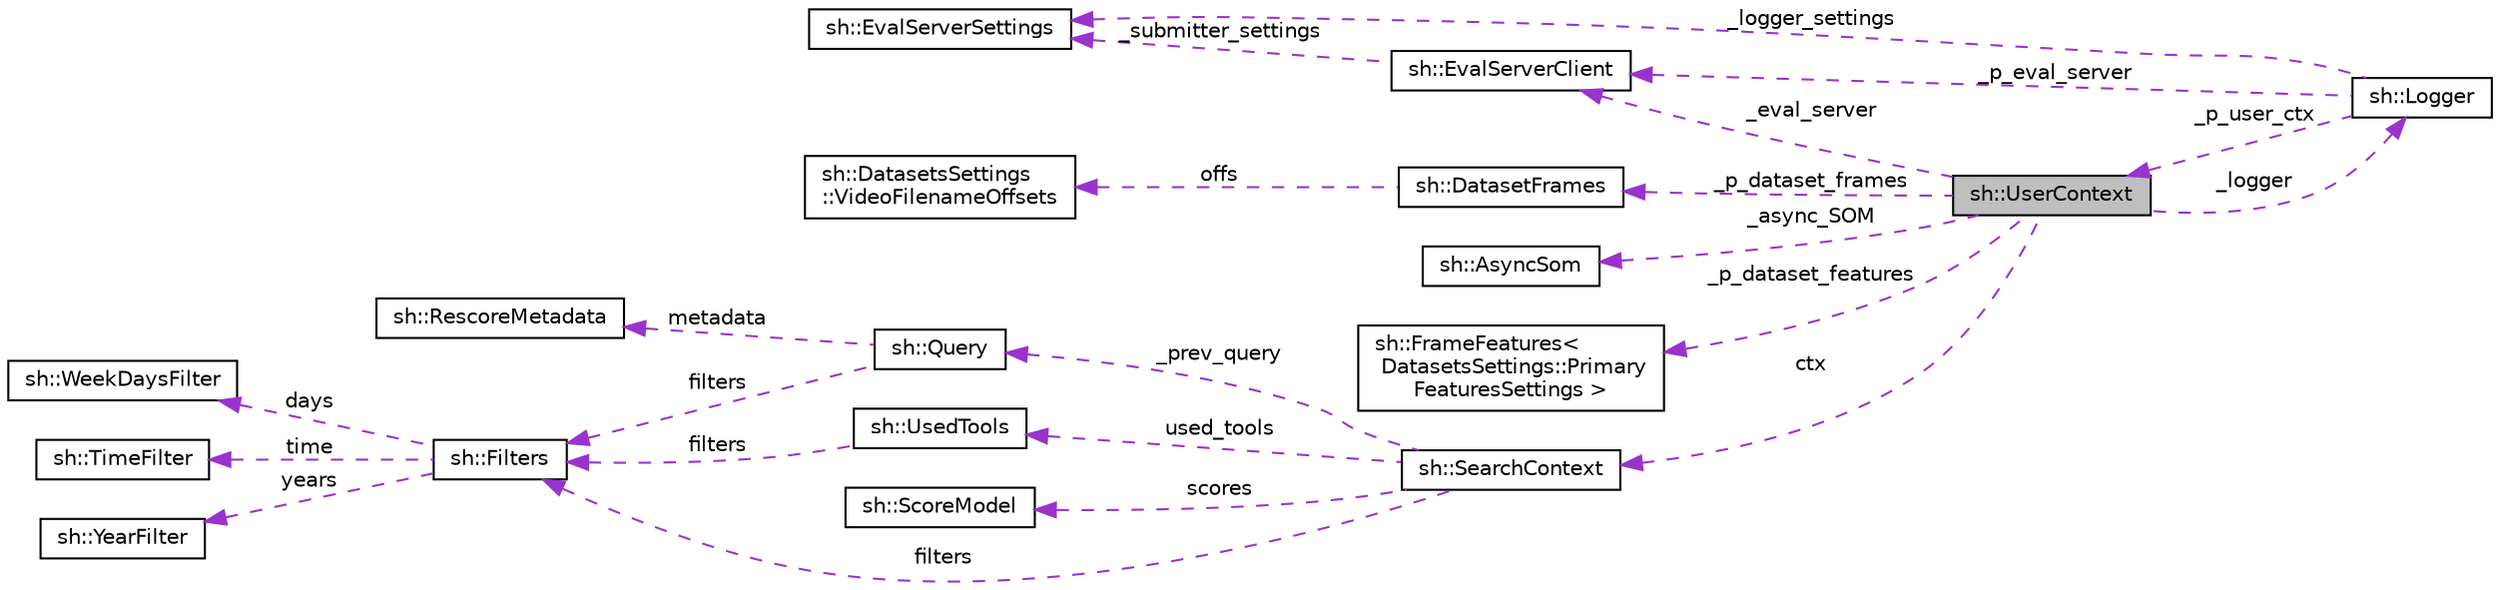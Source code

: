 digraph "sh::UserContext"
{
 // LATEX_PDF_SIZE
  edge [fontname="Helvetica",fontsize="10",labelfontname="Helvetica",labelfontsize="10"];
  node [fontname="Helvetica",fontsize="10",shape=record];
  rankdir="LR";
  Node1 [label="sh::UserContext",height=0.2,width=0.4,color="black", fillcolor="grey75", style="filled", fontcolor="black",tooltip="Represents exactly one state of ONE user that uses this core."];
  Node2 -> Node1 [dir="back",color="darkorchid3",fontsize="10",style="dashed",label=" _logger" ,fontname="Helvetica"];
  Node2 [label="sh::Logger",height=0.2,width=0.4,color="black", fillcolor="white", style="filled",URL="$classsh_1_1_logger.html",tooltip="Class responsible for all the logging for the given user (each user have it's own Logger...."];
  Node3 -> Node2 [dir="back",color="darkorchid3",fontsize="10",style="dashed",label=" _logger_settings" ,fontname="Helvetica"];
  Node3 [label="sh::EvalServerSettings",height=0.2,width=0.4,color="black", fillcolor="white", style="filled",URL="$structsh_1_1_eval_server_settings.html",tooltip=" "];
  Node1 -> Node2 [dir="back",color="darkorchid3",fontsize="10",style="dashed",label=" _p_user_ctx" ,fontname="Helvetica"];
  Node4 -> Node2 [dir="back",color="darkorchid3",fontsize="10",style="dashed",label=" _p_eval_server" ,fontname="Helvetica"];
  Node4 [label="sh::EvalServerClient",height=0.2,width=0.4,color="black", fillcolor="white", style="filled",URL="$classsh_1_1_eval_server_client.html",tooltip=" "];
  Node3 -> Node4 [dir="back",color="darkorchid3",fontsize="10",style="dashed",label=" _submitter_settings" ,fontname="Helvetica"];
  Node5 -> Node1 [dir="back",color="darkorchid3",fontsize="10",style="dashed",label=" _p_dataset_frames" ,fontname="Helvetica"];
  Node5 [label="sh::DatasetFrames",height=0.2,width=0.4,color="black", fillcolor="white", style="filled",URL="$classsh_1_1_dataset_frames.html",tooltip=" "];
  Node6 -> Node5 [dir="back",color="darkorchid3",fontsize="10",style="dashed",label=" offs" ,fontname="Helvetica"];
  Node6 [label="sh::DatasetsSettings\l::VideoFilenameOffsets",height=0.2,width=0.4,color="black", fillcolor="white", style="filled",URL="$structsh_1_1_datasets_settings_1_1_video_filename_offsets.html",tooltip=" "];
  Node7 -> Node1 [dir="back",color="darkorchid3",fontsize="10",style="dashed",label=" ctx" ,fontname="Helvetica"];
  Node7 [label="sh::SearchContext",height=0.2,width=0.4,color="black", fillcolor="white", style="filled",URL="$structsh_1_1_search_context.html",tooltip="Represents exactly one momentary state of a search session."];
  Node8 -> Node7 [dir="back",color="darkorchid3",fontsize="10",style="dashed",label=" _prev_query" ,fontname="Helvetica"];
  Node8 [label="sh::Query",height=0.2,width=0.4,color="black", fillcolor="white", style="filled",URL="$structsh_1_1_query.html",tooltip="The type representing the whole query."];
  Node9 -> Node8 [dir="back",color="darkorchid3",fontsize="10",style="dashed",label=" filters" ,fontname="Helvetica"];
  Node9 [label="sh::Filters",height=0.2,width=0.4,color="black", fillcolor="white", style="filled",URL="$structsh_1_1_filters.html",tooltip="Container for all the available filters for the rescore."];
  Node10 -> Node9 [dir="back",color="darkorchid3",fontsize="10",style="dashed",label=" days" ,fontname="Helvetica"];
  Node10 [label="sh::WeekDaysFilter",height=0.2,width=0.4,color="black", fillcolor="white", style="filled",URL="$classsh_1_1_week_days_filter.html",tooltip="Container for information about days filtering."];
  Node11 -> Node9 [dir="back",color="darkorchid3",fontsize="10",style="dashed",label=" time" ,fontname="Helvetica"];
  Node11 [label="sh::TimeFilter",height=0.2,width=0.4,color="black", fillcolor="white", style="filled",URL="$structsh_1_1_time_filter.html",tooltip="Container for information about time filtering."];
  Node12 -> Node9 [dir="back",color="darkorchid3",fontsize="10",style="dashed",label=" years" ,fontname="Helvetica"];
  Node12 [label="sh::YearFilter",height=0.2,width=0.4,color="black", fillcolor="white", style="filled",URL="$structsh_1_1_year_filter.html",tooltip="Container for information about time filtering."];
  Node13 -> Node8 [dir="back",color="darkorchid3",fontsize="10",style="dashed",label=" metadata" ,fontname="Helvetica"];
  Node13 [label="sh::RescoreMetadata",height=0.2,width=0.4,color="black", fillcolor="white", style="filled",URL="$structsh_1_1_rescore_metadata.html",tooltip=" "];
  Node9 -> Node7 [dir="back",color="darkorchid3",fontsize="10",style="dashed",label=" filters" ,fontname="Helvetica"];
  Node14 -> Node7 [dir="back",color="darkorchid3",fontsize="10",style="dashed",label=" scores" ,fontname="Helvetica"];
  Node14 [label="sh::ScoreModel",height=0.2,width=0.4,color="black", fillcolor="white", style="filled",URL="$classsh_1_1_score_model.html",tooltip=" "];
  Node15 -> Node7 [dir="back",color="darkorchid3",fontsize="10",style="dashed",label=" used_tools" ,fontname="Helvetica"];
  Node15 [label="sh::UsedTools",height=0.2,width=0.4,color="black", fillcolor="white", style="filled",URL="$structsh_1_1_used_tools.html",tooltip=" "];
  Node9 -> Node15 [dir="back",color="darkorchid3",fontsize="10",style="dashed",label=" filters" ,fontname="Helvetica"];
  Node16 -> Node1 [dir="back",color="darkorchid3",fontsize="10",style="dashed",label=" _async_SOM" ,fontname="Helvetica"];
  Node16 [label="sh::AsyncSom",height=0.2,width=0.4,color="black", fillcolor="white", style="filled",URL="$classsh_1_1_async_som.html",tooltip=" "];
  Node17 -> Node1 [dir="back",color="darkorchid3",fontsize="10",style="dashed",label=" _p_dataset_features" ,fontname="Helvetica"];
  Node17 [label="sh::FrameFeatures\<\l DatasetsSettings::Primary\lFeaturesSettings \>",height=0.2,width=0.4,color="black", fillcolor="white", style="filled",URL="$classsh_1_1_frame_features.html",tooltip=" "];
  Node4 -> Node1 [dir="back",color="darkorchid3",fontsize="10",style="dashed",label=" _eval_server" ,fontname="Helvetica"];
}
